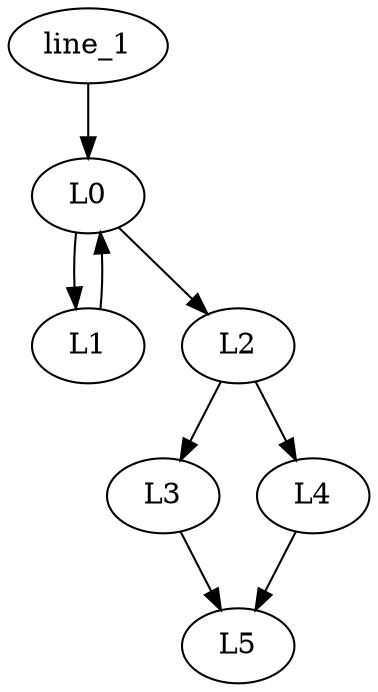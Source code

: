 digraph etapa7 {
line_1 -> L0;
L0 -> L1;
L0 -> L2;
L1 -> L0;
L2 -> L3;
L2 -> L4;
L3 -> L5;
L4 -> L5;
}
